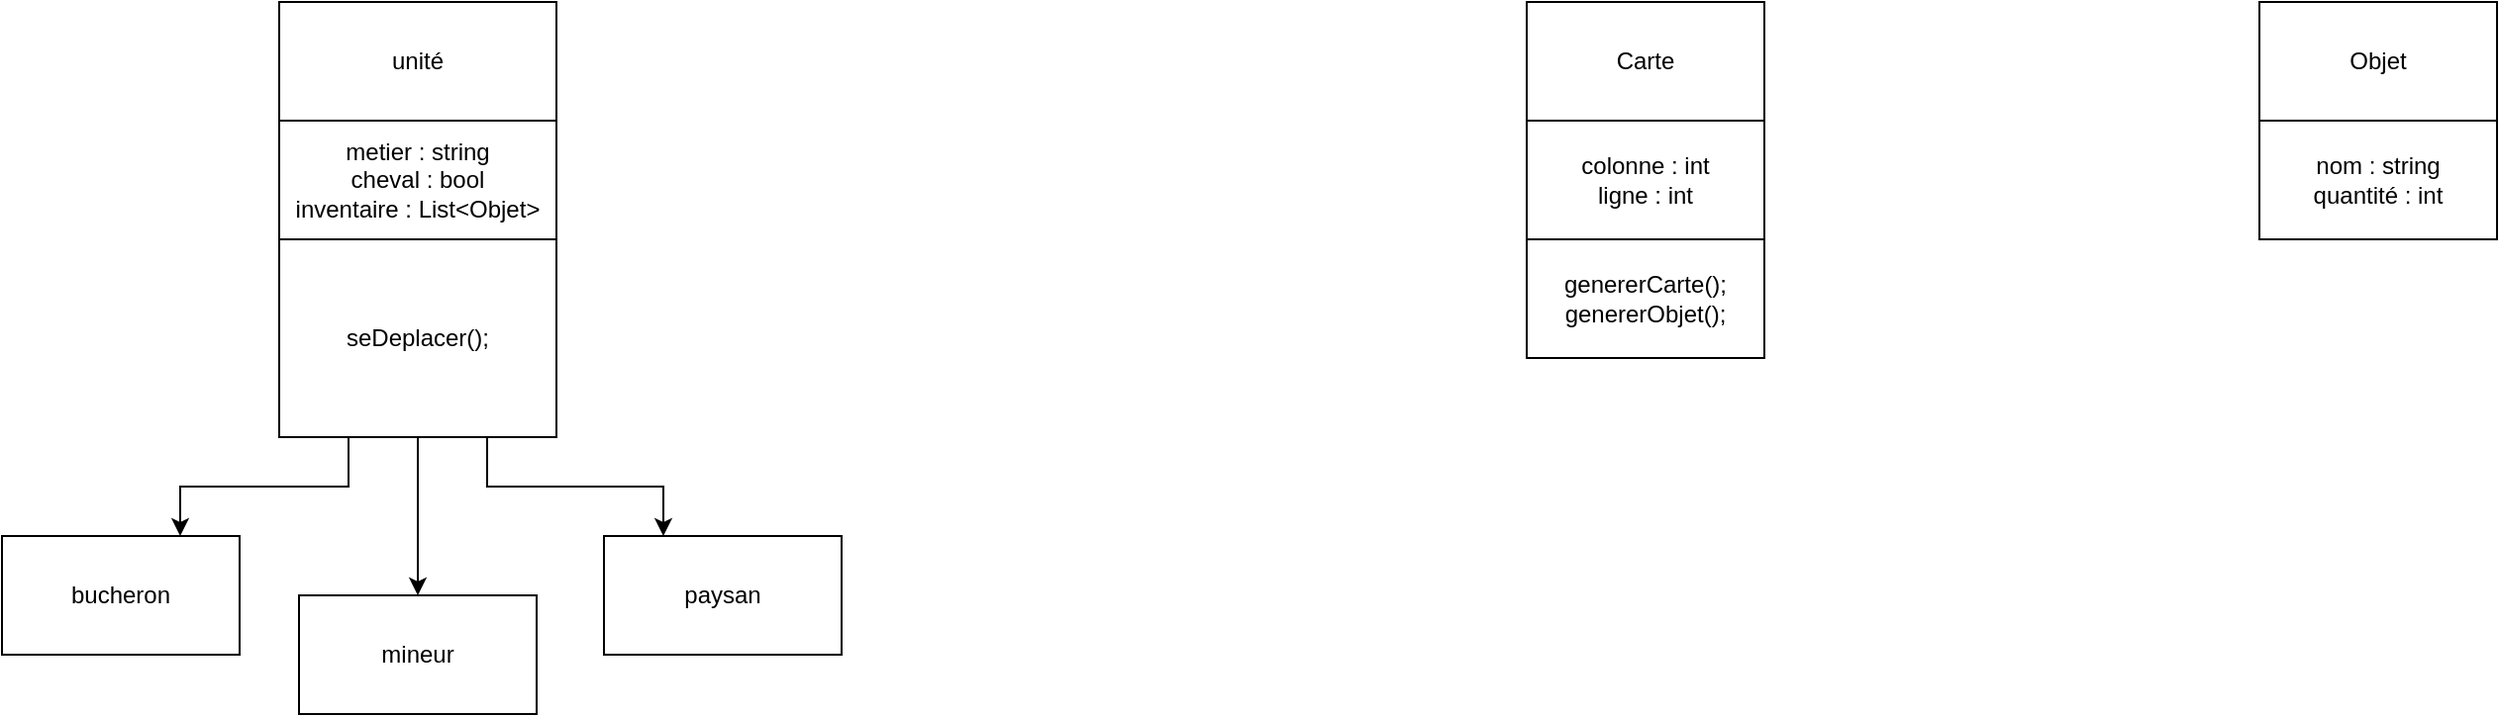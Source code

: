 <mxfile version="21.2.1" type="github">
  <diagram name="Page-1" id="llERlAlbEuUNeJ7v1eqU">
    <mxGraphModel dx="2261" dy="764" grid="1" gridSize="10" guides="1" tooltips="1" connect="1" arrows="1" fold="1" page="1" pageScale="1" pageWidth="827" pageHeight="1169" math="0" shadow="0">
      <root>
        <mxCell id="0" />
        <mxCell id="1" parent="0" />
        <mxCell id="-JLMsc8RkDursWPMarls-5" value="" style="group" vertex="1" connectable="0" parent="1">
          <mxGeometry x="130" y="120" width="140" height="220" as="geometry" />
        </mxCell>
        <mxCell id="-JLMsc8RkDursWPMarls-3" value="" style="group" vertex="1" connectable="0" parent="-JLMsc8RkDursWPMarls-5">
          <mxGeometry width="140" height="120" as="geometry" />
        </mxCell>
        <mxCell id="-JLMsc8RkDursWPMarls-1" value="unité" style="rounded=0;whiteSpace=wrap;html=1;" vertex="1" parent="-JLMsc8RkDursWPMarls-3">
          <mxGeometry width="140" height="60" as="geometry" />
        </mxCell>
        <mxCell id="-JLMsc8RkDursWPMarls-2" value="metier : string&lt;br&gt;cheval : bool&lt;br&gt;inventaire : List&amp;lt;Objet&amp;gt;" style="rounded=0;whiteSpace=wrap;html=1;" vertex="1" parent="-JLMsc8RkDursWPMarls-3">
          <mxGeometry y="60" width="140" height="60" as="geometry" />
        </mxCell>
        <mxCell id="-JLMsc8RkDursWPMarls-4" value="seDeplacer();&lt;br&gt;" style="rounded=0;whiteSpace=wrap;html=1;" vertex="1" parent="-JLMsc8RkDursWPMarls-5">
          <mxGeometry y="120" width="140" height="100" as="geometry" />
        </mxCell>
        <mxCell id="-JLMsc8RkDursWPMarls-7" value="bucheron" style="rounded=0;whiteSpace=wrap;html=1;" vertex="1" parent="1">
          <mxGeometry x="-10" y="390" width="120" height="60" as="geometry" />
        </mxCell>
        <mxCell id="-JLMsc8RkDursWPMarls-8" value="mineur" style="rounded=0;whiteSpace=wrap;html=1;" vertex="1" parent="1">
          <mxGeometry x="140" y="420" width="120" height="60" as="geometry" />
        </mxCell>
        <mxCell id="-JLMsc8RkDursWPMarls-9" value="paysan" style="rounded=0;whiteSpace=wrap;html=1;" vertex="1" parent="1">
          <mxGeometry x="294" y="390" width="120" height="60" as="geometry" />
        </mxCell>
        <mxCell id="-JLMsc8RkDursWPMarls-10" style="edgeStyle=orthogonalEdgeStyle;rounded=0;orthogonalLoop=1;jettySize=auto;html=1;exitX=0.25;exitY=1;exitDx=0;exitDy=0;entryX=0.75;entryY=0;entryDx=0;entryDy=0;" edge="1" parent="1" source="-JLMsc8RkDursWPMarls-4" target="-JLMsc8RkDursWPMarls-7">
          <mxGeometry relative="1" as="geometry" />
        </mxCell>
        <mxCell id="-JLMsc8RkDursWPMarls-11" style="edgeStyle=orthogonalEdgeStyle;rounded=0;orthogonalLoop=1;jettySize=auto;html=1;exitX=0.75;exitY=1;exitDx=0;exitDy=0;entryX=0.25;entryY=0;entryDx=0;entryDy=0;" edge="1" parent="1" source="-JLMsc8RkDursWPMarls-4" target="-JLMsc8RkDursWPMarls-9">
          <mxGeometry relative="1" as="geometry" />
        </mxCell>
        <mxCell id="-JLMsc8RkDursWPMarls-12" style="edgeStyle=orthogonalEdgeStyle;rounded=0;orthogonalLoop=1;jettySize=auto;html=1;exitX=0.5;exitY=1;exitDx=0;exitDy=0;entryX=0.5;entryY=0;entryDx=0;entryDy=0;" edge="1" parent="1" source="-JLMsc8RkDursWPMarls-4" target="-JLMsc8RkDursWPMarls-8">
          <mxGeometry relative="1" as="geometry" />
        </mxCell>
        <mxCell id="-JLMsc8RkDursWPMarls-17" value="" style="group" vertex="1" connectable="0" parent="1">
          <mxGeometry x="760" y="120" width="120" height="180" as="geometry" />
        </mxCell>
        <mxCell id="-JLMsc8RkDursWPMarls-15" value="" style="group" vertex="1" connectable="0" parent="-JLMsc8RkDursWPMarls-17">
          <mxGeometry width="120" height="120" as="geometry" />
        </mxCell>
        <mxCell id="-JLMsc8RkDursWPMarls-13" value="Carte" style="rounded=0;whiteSpace=wrap;html=1;" vertex="1" parent="-JLMsc8RkDursWPMarls-15">
          <mxGeometry width="120" height="60" as="geometry" />
        </mxCell>
        <mxCell id="-JLMsc8RkDursWPMarls-14" value="colonne : int&lt;br&gt;ligne : int" style="rounded=0;whiteSpace=wrap;html=1;" vertex="1" parent="-JLMsc8RkDursWPMarls-15">
          <mxGeometry y="60" width="120" height="60" as="geometry" />
        </mxCell>
        <mxCell id="-JLMsc8RkDursWPMarls-16" value="genererCarte();&lt;br&gt;genererObjet();" style="rounded=0;whiteSpace=wrap;html=1;" vertex="1" parent="-JLMsc8RkDursWPMarls-17">
          <mxGeometry y="120" width="120" height="60" as="geometry" />
        </mxCell>
        <mxCell id="-JLMsc8RkDursWPMarls-20" value="" style="group" vertex="1" connectable="0" parent="1">
          <mxGeometry x="1130" y="120" width="120" height="120" as="geometry" />
        </mxCell>
        <mxCell id="-JLMsc8RkDursWPMarls-18" value="Objet" style="rounded=0;whiteSpace=wrap;html=1;" vertex="1" parent="-JLMsc8RkDursWPMarls-20">
          <mxGeometry width="120" height="60" as="geometry" />
        </mxCell>
        <mxCell id="-JLMsc8RkDursWPMarls-19" value="nom : string&lt;br&gt;quantité : int" style="rounded=0;whiteSpace=wrap;html=1;" vertex="1" parent="-JLMsc8RkDursWPMarls-20">
          <mxGeometry y="60" width="120" height="60" as="geometry" />
        </mxCell>
      </root>
    </mxGraphModel>
  </diagram>
</mxfile>
